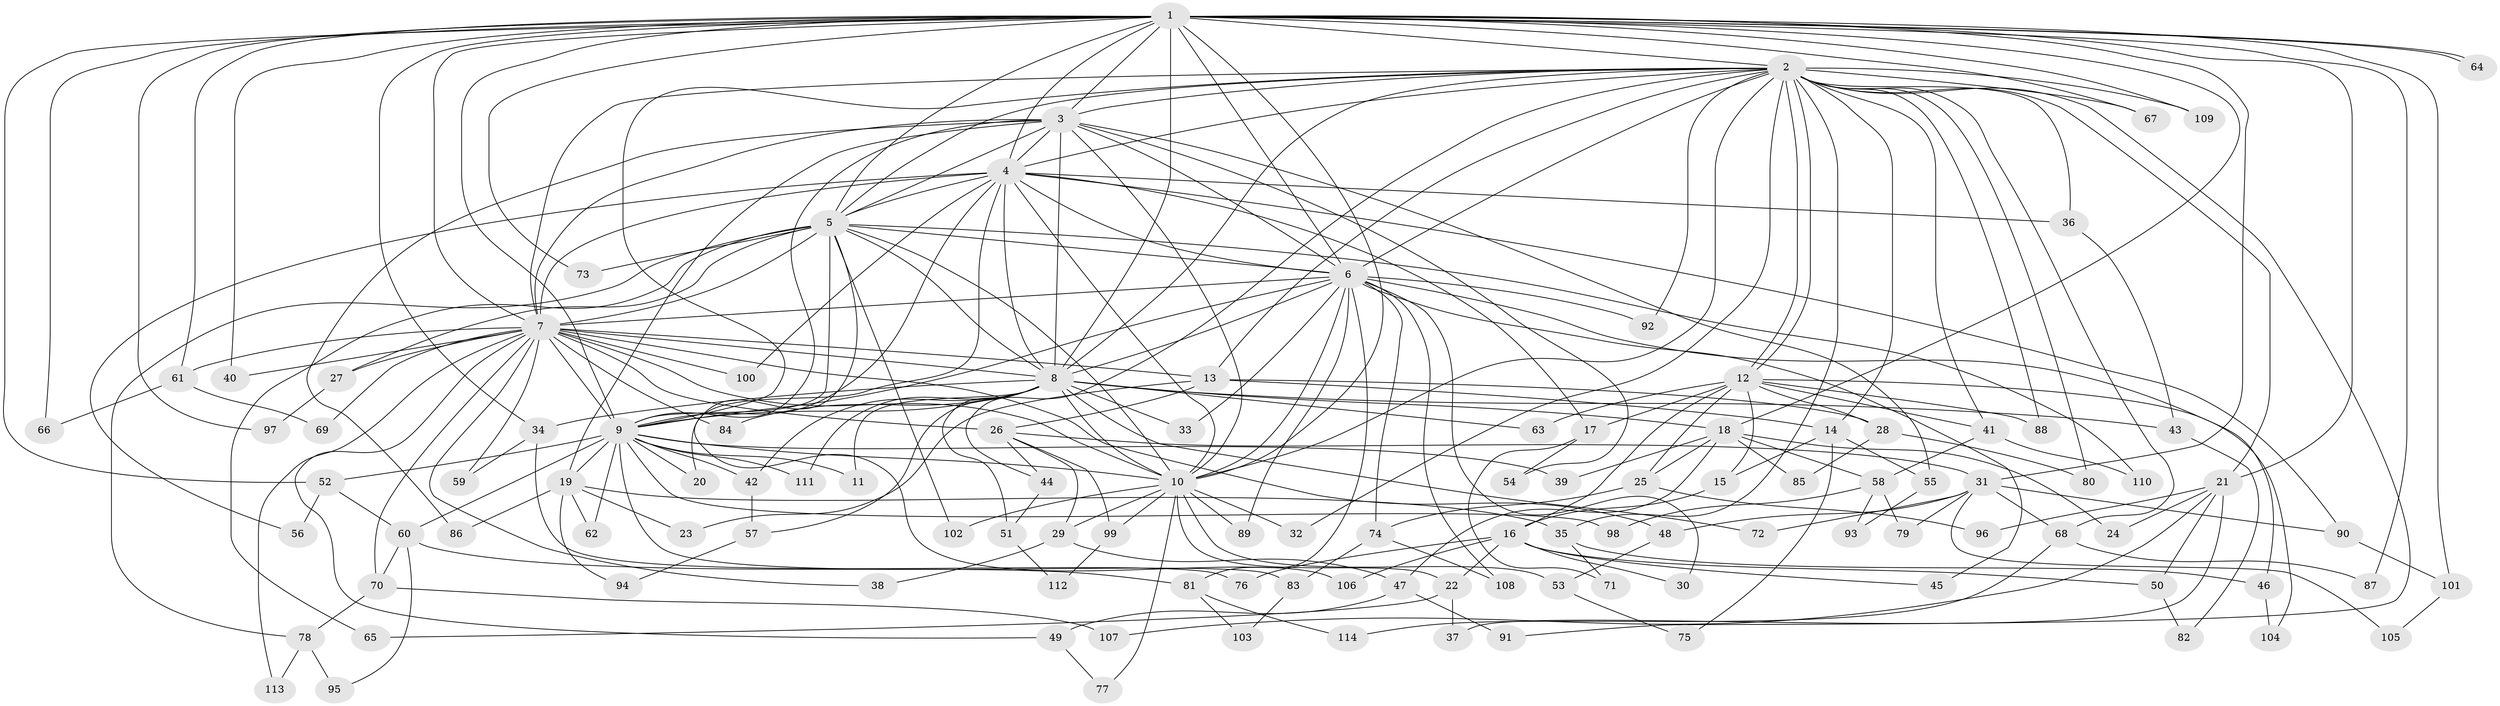 // coarse degree distribution, {21: 0.011235955056179775, 30: 0.011235955056179775, 11: 0.011235955056179775, 24: 0.011235955056179775, 13: 0.02247191011235955, 15: 0.011235955056179775, 17: 0.011235955056179775, 18: 0.011235955056179775, 2: 0.42696629213483145, 8: 0.0449438202247191, 3: 0.19101123595505617, 7: 0.033707865168539325, 4: 0.14606741573033707, 6: 0.011235955056179775, 1: 0.02247191011235955, 5: 0.02247191011235955}
// Generated by graph-tools (version 1.1) at 2025/51/02/27/25 19:51:48]
// undirected, 114 vertices, 253 edges
graph export_dot {
graph [start="1"]
  node [color=gray90,style=filled];
  1;
  2;
  3;
  4;
  5;
  6;
  7;
  8;
  9;
  10;
  11;
  12;
  13;
  14;
  15;
  16;
  17;
  18;
  19;
  20;
  21;
  22;
  23;
  24;
  25;
  26;
  27;
  28;
  29;
  30;
  31;
  32;
  33;
  34;
  35;
  36;
  37;
  38;
  39;
  40;
  41;
  42;
  43;
  44;
  45;
  46;
  47;
  48;
  49;
  50;
  51;
  52;
  53;
  54;
  55;
  56;
  57;
  58;
  59;
  60;
  61;
  62;
  63;
  64;
  65;
  66;
  67;
  68;
  69;
  70;
  71;
  72;
  73;
  74;
  75;
  76;
  77;
  78;
  79;
  80;
  81;
  82;
  83;
  84;
  85;
  86;
  87;
  88;
  89;
  90;
  91;
  92;
  93;
  94;
  95;
  96;
  97;
  98;
  99;
  100;
  101;
  102;
  103;
  104;
  105;
  106;
  107;
  108;
  109;
  110;
  111;
  112;
  113;
  114;
  1 -- 2;
  1 -- 3;
  1 -- 4;
  1 -- 5;
  1 -- 6;
  1 -- 7;
  1 -- 8;
  1 -- 9;
  1 -- 10;
  1 -- 18;
  1 -- 21;
  1 -- 31;
  1 -- 34;
  1 -- 40;
  1 -- 52;
  1 -- 61;
  1 -- 64;
  1 -- 64;
  1 -- 66;
  1 -- 67;
  1 -- 73;
  1 -- 87;
  1 -- 97;
  1 -- 101;
  1 -- 109;
  2 -- 3;
  2 -- 4;
  2 -- 5;
  2 -- 6;
  2 -- 7;
  2 -- 8;
  2 -- 9;
  2 -- 10;
  2 -- 12;
  2 -- 12;
  2 -- 13;
  2 -- 14;
  2 -- 21;
  2 -- 32;
  2 -- 35;
  2 -- 36;
  2 -- 41;
  2 -- 44;
  2 -- 67;
  2 -- 68;
  2 -- 80;
  2 -- 88;
  2 -- 91;
  2 -- 92;
  2 -- 109;
  3 -- 4;
  3 -- 5;
  3 -- 6;
  3 -- 7;
  3 -- 8;
  3 -- 9;
  3 -- 10;
  3 -- 19;
  3 -- 54;
  3 -- 55;
  3 -- 86;
  4 -- 5;
  4 -- 6;
  4 -- 7;
  4 -- 8;
  4 -- 9;
  4 -- 10;
  4 -- 17;
  4 -- 20;
  4 -- 36;
  4 -- 56;
  4 -- 90;
  4 -- 100;
  5 -- 6;
  5 -- 7;
  5 -- 8;
  5 -- 9;
  5 -- 10;
  5 -- 27;
  5 -- 65;
  5 -- 73;
  5 -- 78;
  5 -- 102;
  5 -- 106;
  5 -- 110;
  6 -- 7;
  6 -- 8;
  6 -- 9;
  6 -- 10;
  6 -- 30;
  6 -- 33;
  6 -- 45;
  6 -- 46;
  6 -- 74;
  6 -- 81;
  6 -- 89;
  6 -- 92;
  6 -- 108;
  7 -- 8;
  7 -- 9;
  7 -- 10;
  7 -- 13;
  7 -- 26;
  7 -- 27;
  7 -- 38;
  7 -- 40;
  7 -- 48;
  7 -- 49;
  7 -- 59;
  7 -- 61;
  7 -- 69;
  7 -- 70;
  7 -- 84;
  7 -- 100;
  7 -- 113;
  8 -- 9;
  8 -- 10;
  8 -- 11;
  8 -- 18;
  8 -- 33;
  8 -- 34;
  8 -- 42;
  8 -- 43;
  8 -- 51;
  8 -- 57;
  8 -- 63;
  8 -- 72;
  8 -- 84;
  8 -- 111;
  9 -- 10;
  9 -- 11;
  9 -- 19;
  9 -- 20;
  9 -- 39;
  9 -- 42;
  9 -- 52;
  9 -- 60;
  9 -- 62;
  9 -- 83;
  9 -- 98;
  9 -- 111;
  10 -- 22;
  10 -- 29;
  10 -- 32;
  10 -- 53;
  10 -- 77;
  10 -- 89;
  10 -- 99;
  10 -- 102;
  12 -- 15;
  12 -- 16;
  12 -- 17;
  12 -- 25;
  12 -- 28;
  12 -- 41;
  12 -- 63;
  12 -- 88;
  12 -- 104;
  13 -- 14;
  13 -- 23;
  13 -- 26;
  13 -- 28;
  14 -- 15;
  14 -- 55;
  14 -- 75;
  15 -- 16;
  16 -- 22;
  16 -- 30;
  16 -- 45;
  16 -- 50;
  16 -- 76;
  16 -- 106;
  17 -- 54;
  17 -- 71;
  18 -- 24;
  18 -- 25;
  18 -- 39;
  18 -- 47;
  18 -- 58;
  18 -- 85;
  19 -- 23;
  19 -- 35;
  19 -- 62;
  19 -- 86;
  19 -- 94;
  21 -- 24;
  21 -- 37;
  21 -- 50;
  21 -- 96;
  21 -- 107;
  22 -- 37;
  22 -- 65;
  25 -- 74;
  25 -- 96;
  26 -- 29;
  26 -- 31;
  26 -- 44;
  26 -- 99;
  27 -- 97;
  28 -- 80;
  28 -- 85;
  29 -- 38;
  29 -- 47;
  31 -- 48;
  31 -- 68;
  31 -- 72;
  31 -- 79;
  31 -- 90;
  31 -- 105;
  34 -- 59;
  34 -- 76;
  35 -- 46;
  35 -- 71;
  36 -- 43;
  41 -- 58;
  41 -- 110;
  42 -- 57;
  43 -- 82;
  44 -- 51;
  46 -- 104;
  47 -- 49;
  47 -- 91;
  48 -- 53;
  49 -- 77;
  50 -- 82;
  51 -- 112;
  52 -- 56;
  52 -- 60;
  53 -- 75;
  55 -- 93;
  57 -- 94;
  58 -- 79;
  58 -- 93;
  58 -- 98;
  60 -- 70;
  60 -- 81;
  60 -- 95;
  61 -- 66;
  61 -- 69;
  68 -- 87;
  68 -- 114;
  70 -- 78;
  70 -- 107;
  74 -- 83;
  74 -- 108;
  78 -- 95;
  78 -- 113;
  81 -- 103;
  81 -- 114;
  83 -- 103;
  90 -- 101;
  99 -- 112;
  101 -- 105;
}
